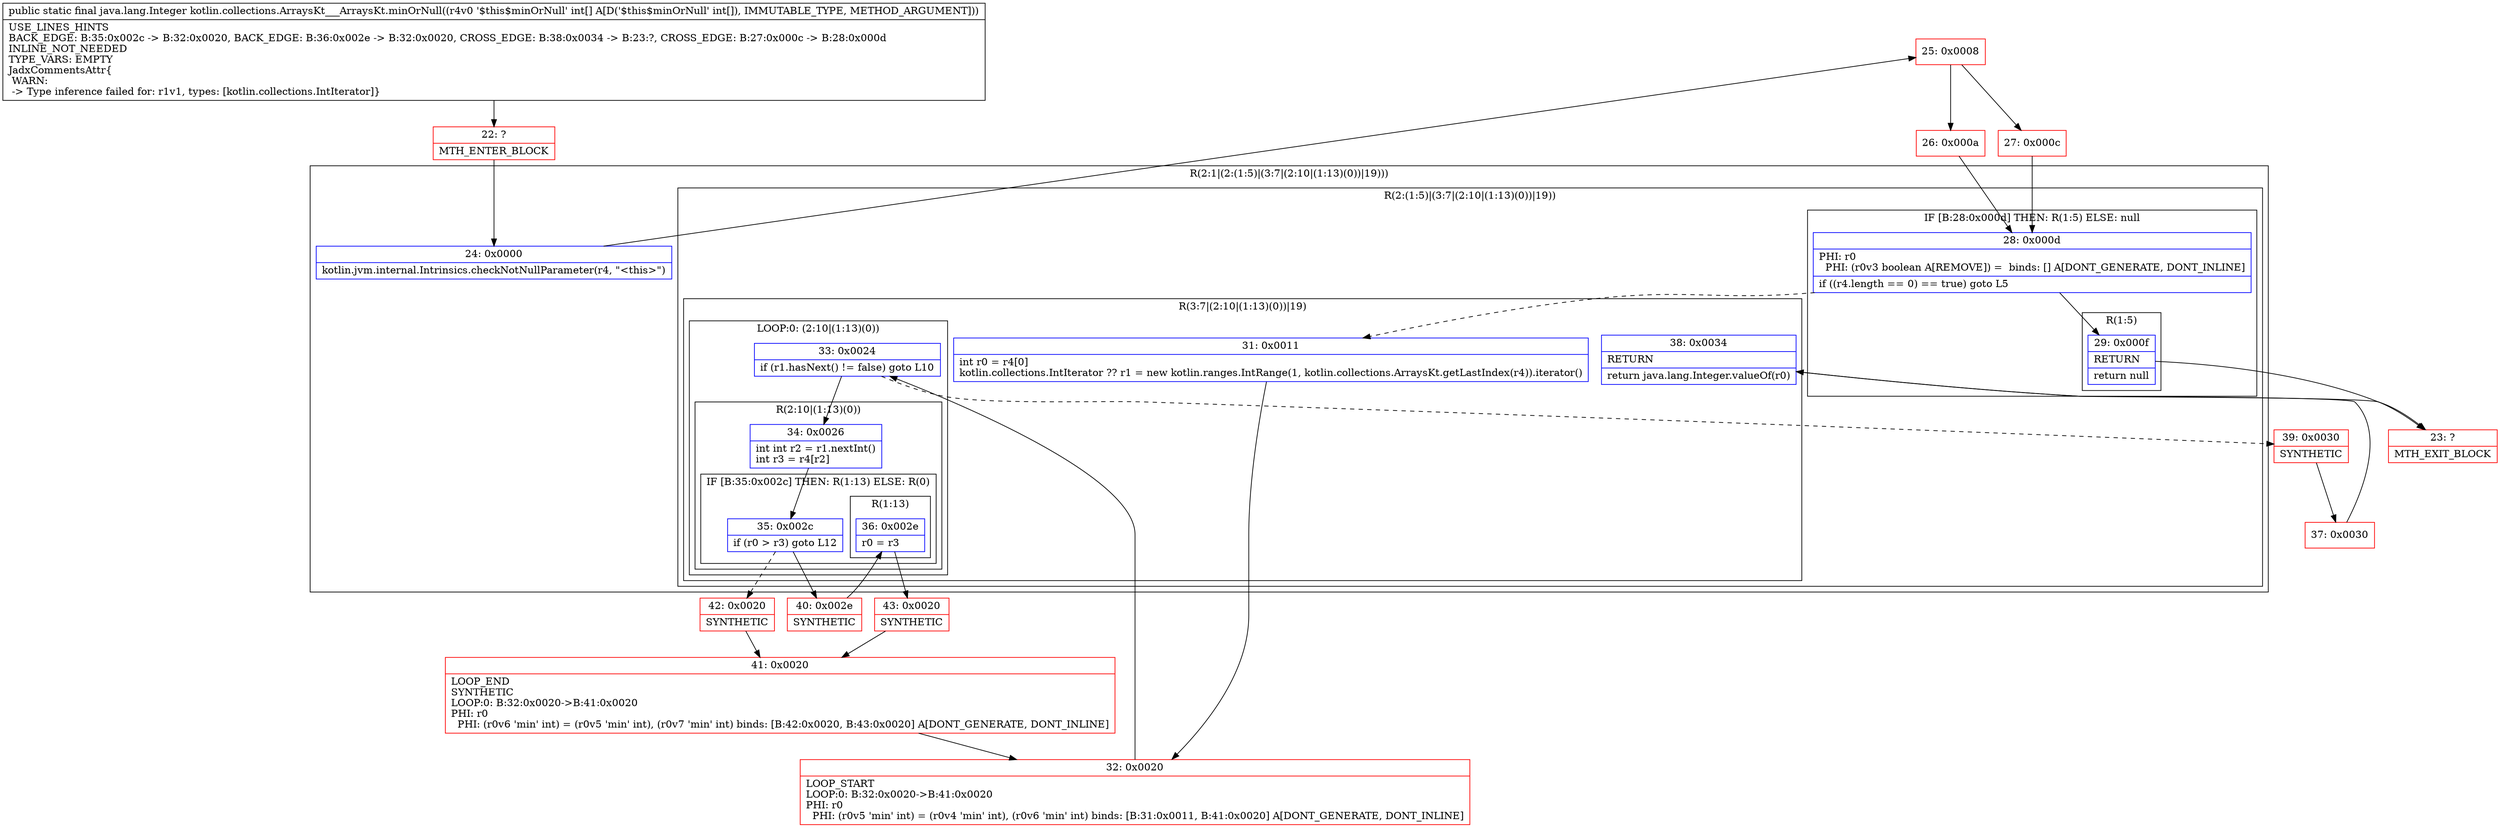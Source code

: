 digraph "CFG forkotlin.collections.ArraysKt___ArraysKt.minOrNull([I)Ljava\/lang\/Integer;" {
subgraph cluster_Region_1503108864 {
label = "R(2:1|(2:(1:5)|(3:7|(2:10|(1:13)(0))|19)))";
node [shape=record,color=blue];
Node_24 [shape=record,label="{24\:\ 0x0000|kotlin.jvm.internal.Intrinsics.checkNotNullParameter(r4, \"\<this\>\")\l}"];
subgraph cluster_Region_2025529906 {
label = "R(2:(1:5)|(3:7|(2:10|(1:13)(0))|19))";
node [shape=record,color=blue];
subgraph cluster_IfRegion_1835107219 {
label = "IF [B:28:0x000d] THEN: R(1:5) ELSE: null";
node [shape=record,color=blue];
Node_28 [shape=record,label="{28\:\ 0x000d|PHI: r0 \l  PHI: (r0v3 boolean A[REMOVE]) =  binds: [] A[DONT_GENERATE, DONT_INLINE]\l|if ((r4.length == 0) == true) goto L5\l}"];
subgraph cluster_Region_1231899444 {
label = "R(1:5)";
node [shape=record,color=blue];
Node_29 [shape=record,label="{29\:\ 0x000f|RETURN\l|return null\l}"];
}
}
subgraph cluster_Region_1979180571 {
label = "R(3:7|(2:10|(1:13)(0))|19)";
node [shape=record,color=blue];
Node_31 [shape=record,label="{31\:\ 0x0011|int r0 = r4[0]\lkotlin.collections.IntIterator ?? r1 = new kotlin.ranges.IntRange(1, kotlin.collections.ArraysKt.getLastIndex(r4)).iterator()\l}"];
subgraph cluster_LoopRegion_1639767598 {
label = "LOOP:0: (2:10|(1:13)(0))";
node [shape=record,color=blue];
Node_33 [shape=record,label="{33\:\ 0x0024|if (r1.hasNext() != false) goto L10\l}"];
subgraph cluster_Region_724642620 {
label = "R(2:10|(1:13)(0))";
node [shape=record,color=blue];
Node_34 [shape=record,label="{34\:\ 0x0026|int int r2 = r1.nextInt()\lint r3 = r4[r2]\l}"];
subgraph cluster_IfRegion_1051830518 {
label = "IF [B:35:0x002c] THEN: R(1:13) ELSE: R(0)";
node [shape=record,color=blue];
Node_35 [shape=record,label="{35\:\ 0x002c|if (r0 \> r3) goto L12\l}"];
subgraph cluster_Region_1897646075 {
label = "R(1:13)";
node [shape=record,color=blue];
Node_36 [shape=record,label="{36\:\ 0x002e|r0 = r3\l}"];
}
subgraph cluster_Region_744989318 {
label = "R(0)";
node [shape=record,color=blue];
}
}
}
}
Node_38 [shape=record,label="{38\:\ 0x0034|RETURN\l|return java.lang.Integer.valueOf(r0)\l}"];
}
}
}
Node_22 [shape=record,color=red,label="{22\:\ ?|MTH_ENTER_BLOCK\l}"];
Node_25 [shape=record,color=red,label="{25\:\ 0x0008}"];
Node_26 [shape=record,color=red,label="{26\:\ 0x000a}"];
Node_23 [shape=record,color=red,label="{23\:\ ?|MTH_EXIT_BLOCK\l}"];
Node_32 [shape=record,color=red,label="{32\:\ 0x0020|LOOP_START\lLOOP:0: B:32:0x0020\-\>B:41:0x0020\lPHI: r0 \l  PHI: (r0v5 'min' int) = (r0v4 'min' int), (r0v6 'min' int) binds: [B:31:0x0011, B:41:0x0020] A[DONT_GENERATE, DONT_INLINE]\l}"];
Node_40 [shape=record,color=red,label="{40\:\ 0x002e|SYNTHETIC\l}"];
Node_43 [shape=record,color=red,label="{43\:\ 0x0020|SYNTHETIC\l}"];
Node_41 [shape=record,color=red,label="{41\:\ 0x0020|LOOP_END\lSYNTHETIC\lLOOP:0: B:32:0x0020\-\>B:41:0x0020\lPHI: r0 \l  PHI: (r0v6 'min' int) = (r0v5 'min' int), (r0v7 'min' int) binds: [B:42:0x0020, B:43:0x0020] A[DONT_GENERATE, DONT_INLINE]\l}"];
Node_42 [shape=record,color=red,label="{42\:\ 0x0020|SYNTHETIC\l}"];
Node_39 [shape=record,color=red,label="{39\:\ 0x0030|SYNTHETIC\l}"];
Node_37 [shape=record,color=red,label="{37\:\ 0x0030}"];
Node_27 [shape=record,color=red,label="{27\:\ 0x000c}"];
MethodNode[shape=record,label="{public static final java.lang.Integer kotlin.collections.ArraysKt___ArraysKt.minOrNull((r4v0 '$this$minOrNull' int[] A[D('$this$minOrNull' int[]), IMMUTABLE_TYPE, METHOD_ARGUMENT]))  | USE_LINES_HINTS\lBACK_EDGE: B:35:0x002c \-\> B:32:0x0020, BACK_EDGE: B:36:0x002e \-\> B:32:0x0020, CROSS_EDGE: B:38:0x0034 \-\> B:23:?, CROSS_EDGE: B:27:0x000c \-\> B:28:0x000d\lINLINE_NOT_NEEDED\lTYPE_VARS: EMPTY\lJadxCommentsAttr\{\l WARN: \l \-\> Type inference failed for: r1v1, types: [kotlin.collections.IntIterator]\}\l}"];
MethodNode -> Node_22;Node_24 -> Node_25;
Node_28 -> Node_29;
Node_28 -> Node_31[style=dashed];
Node_29 -> Node_23;
Node_31 -> Node_32;
Node_33 -> Node_34;
Node_33 -> Node_39[style=dashed];
Node_34 -> Node_35;
Node_35 -> Node_40;
Node_35 -> Node_42[style=dashed];
Node_36 -> Node_43;
Node_38 -> Node_23;
Node_22 -> Node_24;
Node_25 -> Node_26;
Node_25 -> Node_27;
Node_26 -> Node_28;
Node_32 -> Node_33;
Node_40 -> Node_36;
Node_43 -> Node_41;
Node_41 -> Node_32;
Node_42 -> Node_41;
Node_39 -> Node_37;
Node_37 -> Node_38;
Node_27 -> Node_28;
}

